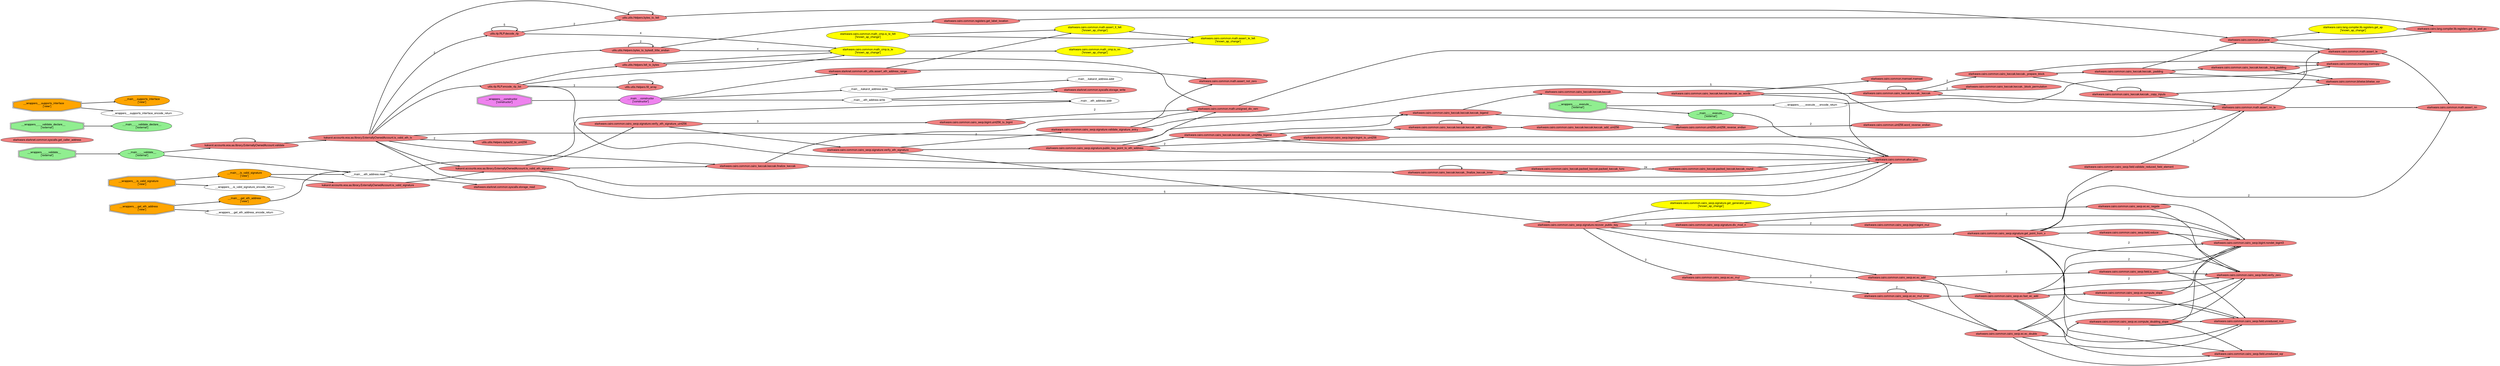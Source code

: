 // Call flow graph
digraph externally_owned_account {
	graph [fontname="Helvetica,Arial,sans-serif" fontsize=20 layout=dot newrank=true rankdir=LR]
	node [fontname="Helvetica,Arial,sans-serif" pencolor="#00000044" shape="rect, plaintext" style=filled]
	edge [arrowsize=0.5 fontname="Helvetica,Arial,sans-serif" labeldistance=3 labelfontcolor="#00000080" penwidth=2]
	0 [label="starkware.cairo.common.alloc.alloc" color="" fillcolor=lightcoral shape=oval style=filled]
	3 [label="starkware.cairo.common.memcpy.memcpy" color="" fillcolor=lightcoral shape=oval style=filled]
	18 [label="starkware.cairo.lang.compiler.lib.registers.get_fp_and_pc" color="" fillcolor=lightcoral shape=oval style=filled]
	19 [label="starkware.cairo.lang.compiler.lib.registers.get_ap\l['known_ap_change']" color="" fillcolor=yellow shape=oval style=filled]
	24 [label="starkware.cairo.common.math.assert_not_zero" color="" fillcolor=lightcoral shape=oval style=filled]
	29 [label="starkware.cairo.common.math.assert_nn" color="" fillcolor=lightcoral shape=oval style=filled]
	33 [label="starkware.cairo.common.math.assert_le" color="" fillcolor=lightcoral shape=oval style=filled]
	38 [label="starkware.cairo.common.math.assert_nn_le" color="" fillcolor=lightcoral shape=oval style=filled]
	47 [label="starkware.cairo.common.math.assert_le_felt\l['known_ap_change']" color="" fillcolor=yellow shape=oval style=filled]
	92 [label="starkware.cairo.common.math.assert_lt_felt\l['known_ap_change']" color="" fillcolor=yellow shape=oval style=filled]
	103 [label="starkware.cairo.common.math.unsigned_div_rem" color="" fillcolor=lightcoral shape=oval style=filled]
	118 [label="starkware.starknet.common.syscalls.get_caller_address" color="" fillcolor=lightcoral shape=oval style=filled]
	125 [label="starkware.starknet.common.syscalls.storage_read" color="" fillcolor=lightcoral shape=oval style=filled]
	133 [label="starkware.starknet.common.syscalls.storage_write" color="" fillcolor=lightcoral shape=oval style=filled]
	141 [label="starkware.starknet.common.eth_utils.assert_eth_address_range" color="" fillcolor=lightcoral shape=oval style=filled]
	152 [label="starkware.cairo.common.math_cmp.is_nn\l['known_ap_change']" color="" fillcolor=yellow shape=oval style=filled]
	185 [label="starkware.cairo.common.math_cmp.is_le\l['known_ap_change']" color="" fillcolor=yellow shape=oval style=filled]
	190 [label="starkware.cairo.common.math_cmp.is_le_felt\l['known_ap_change']" color="" fillcolor=yellow shape=oval style=filled]
	210 [label="starkware.cairo.common.bitwise.bitwise_xor" color="" fillcolor=lightcoral shape=oval style=filled]
	216 [label="starkware.cairo.common.registers.get_label_location" color="" fillcolor=lightcoral shape=oval style=filled]
	222 [label="starkware.cairo.common.cairo_keccak.packed_keccak.keccak_round" color="" fillcolor=lightcoral shape=oval style=filled]
	1024 [label="starkware.cairo.common.cairo_keccak.packed_keccak.packed_keccak_func" color="" fillcolor=lightcoral shape=oval style=filled]
	1123 [label="starkware.cairo.common.memset.memset" color="" fillcolor=lightcoral shape=oval style=filled]
	1134 [label="starkware.cairo.common.pow.pow" color="" fillcolor=lightcoral shape=oval style=filled]
	1177 [label="starkware.cairo.common.uint256.word_reverse_endian" color="" fillcolor=lightcoral shape=oval style=filled]
	1218 [label="starkware.cairo.common.uint256.uint256_reverse_endian" color="" fillcolor=lightcoral shape=oval style=filled]
	1230 [label="starkware.cairo.common.cairo_keccak.keccak.keccak_uint256s_bigend" color="" fillcolor=lightcoral shape=oval style=filled]
	1253 [label="starkware.cairo.common.cairo_keccak.keccak.keccak_add_uint256" color="" fillcolor=lightcoral shape=oval style=filled]
	1283 [label="starkware.cairo.common.cairo_keccak.keccak.keccak_add_uint256s" color="" fillcolor=lightcoral shape=oval style=filled]
	1305 [label="starkware.cairo.common.cairo_keccak.keccak.keccak" color="" fillcolor=lightcoral shape=oval style=filled]
	1326 [label="starkware.cairo.common.cairo_keccak.keccak.keccak_bigend" color="" fillcolor=lightcoral shape=oval style=filled]
	1344 [label="starkware.cairo.common.cairo_keccak.keccak.keccak_as_words" color="" fillcolor=lightcoral shape=oval style=filled]
	1365 [label="starkware.cairo.common.cairo_keccak.keccak._prepare_block" color="" fillcolor=lightcoral shape=oval style=filled]
	1411 [label="starkware.cairo.common.cairo_keccak.keccak._copy_inputs" color="" fillcolor=lightcoral shape=oval style=filled]
	1448 [label="starkware.cairo.common.cairo_keccak.keccak._padding" color="" fillcolor=lightcoral shape=oval style=filled]
	1486 [label="starkware.cairo.common.cairo_keccak.keccak._long_padding" color="" fillcolor=lightcoral shape=oval style=filled]
	1528 [label="starkware.cairo.common.cairo_keccak.keccak._block_permutation" color="" fillcolor=lightcoral shape=oval style=filled]
	1531 [label="starkware.cairo.common.cairo_keccak.keccak._keccak" color="" fillcolor=lightcoral shape=oval style=filled]
	1581 [label="starkware.cairo.common.cairo_keccak.keccak.finalize_keccak" color="" fillcolor=lightcoral shape=oval style=filled]
	1606 [label="starkware.cairo.common.cairo_keccak.keccak._finalize_keccak_inner" color="" fillcolor=lightcoral shape=oval style=filled]
	1703 [label="starkware.cairo.common.cairo_secp.bigint.bigint_mul" color="" fillcolor=lightcoral shape=oval style=filled]
	1717 [label="starkware.cairo.common.cairo_secp.bigint.nondet_bigint3" color="" fillcolor=lightcoral shape=oval style=filled]
	1729 [label="starkware.cairo.common.cairo_secp.bigint.bigint_to_uint256" color="" fillcolor=lightcoral shape=oval style=filled]
	1751 [label="starkware.cairo.common.cairo_secp.bigint.uint256_to_bigint" color="" fillcolor=lightcoral shape=oval style=filled]
	1770 [label="starkware.cairo.common.cairo_secp.field.unreduced_mul" color="" fillcolor=lightcoral shape=oval style=filled]
	1790 [label="starkware.cairo.common.cairo_secp.field.unreduced_sqr" color="" fillcolor=lightcoral shape=oval style=filled]
	1806 [label="starkware.cairo.common.cairo_secp.field.verify_zero" color="" fillcolor=lightcoral shape=oval style=filled]
	1829 [label="starkware.cairo.common.cairo_secp.field.is_zero" color="" fillcolor=lightcoral shape=oval style=filled]
	1865 [label="starkware.cairo.common.cairo_secp.field.reduce" color="" fillcolor=lightcoral shape=oval style=filled]
	1878 [label="starkware.cairo.common.cairo_secp.field.validate_reduced_field_element" color="" fillcolor=lightcoral shape=oval style=filled]
	1918 [label="starkware.cairo.common.cairo_secp.ec.ec_negate" color="" fillcolor=lightcoral shape=oval style=filled]
	1934 [label="starkware.cairo.common.cairo_secp.ec.compute_doubling_slope" color="" fillcolor=lightcoral shape=oval style=filled]
	1978 [label="starkware.cairo.common.cairo_secp.ec.compute_slope" color="" fillcolor=lightcoral shape=oval style=filled]
	2002 [label="starkware.cairo.common.cairo_secp.ec.ec_double" color="" fillcolor=lightcoral shape=oval style=filled]
	2075 [label="starkware.cairo.common.cairo_secp.ec.fast_ec_add" color="" fillcolor=lightcoral shape=oval style=filled]
	2162 [label="starkware.cairo.common.cairo_secp.ec.ec_add" color="" fillcolor=lightcoral shape=oval style=filled]
	2218 [label="starkware.cairo.common.cairo_secp.ec.ec_mul_inner" color="" fillcolor=lightcoral shape=oval style=filled]
	2319 [label="starkware.cairo.common.cairo_secp.ec.ec_mul" color="" fillcolor=lightcoral shape=oval style=filled]
	2399 [label="starkware.cairo.common.cairo_secp.signature.get_generator_point\l['known_ap_change']" color="" fillcolor=yellow shape=oval style=filled]
	2412 [label="starkware.cairo.common.cairo_secp.signature.div_mod_n" color="" fillcolor=lightcoral shape=oval style=filled]
	2477 [label="starkware.cairo.common.cairo_secp.signature.validate_signature_entry" color="" fillcolor=lightcoral shape=oval style=filled]
	2526 [label="starkware.cairo.common.cairo_secp.signature.public_key_point_to_eth_address" color="" fillcolor=lightcoral shape=oval style=filled]
	2569 [label="starkware.cairo.common.cairo_secp.signature.get_point_from_x" color="" fillcolor=lightcoral shape=oval style=filled]
	2635 [label="starkware.cairo.common.cairo_secp.signature.recover_public_key" color="" fillcolor=lightcoral shape=oval style=filled]
	2721 [label="starkware.cairo.common.cairo_secp.signature.verify_eth_signature" color="" fillcolor=lightcoral shape=oval style=filled]
	2762 [label="starkware.cairo.common.cairo_secp.signature.verify_eth_signature_uint256" color="" fillcolor=lightcoral shape=oval style=filled]
	2794 [label="utils.utils.Helpers.bytes32_to_uint256" color="" fillcolor=lightcoral shape=oval style=filled]
	2917 [label="utils.utils.Helpers.fill_array" color="" fillcolor=lightcoral shape=oval style=filled]
	2931 [label="utils.utils.Helpers.bytes_to_bytes8_little_endian" color="" fillcolor=lightcoral shape=oval style=filled]
	3025 [label="utils.utils.Helpers.felt_to_bytes" color="" fillcolor=lightcoral shape=oval style=filled]
	3054 [label="utils.utils.Helpers.bytes_to_felt" color="" fillcolor=lightcoral shape=oval style=filled]
	3077 [label="utils.rlp.RLP.decode_rlp" color="" fillcolor=lightcoral shape=oval style=filled]
	3267 [label="utils.rlp.RLP.encode_rlp_list" color="" fillcolor=lightcoral shape=oval style=filled]
	3330 [label="kakarot.accounts.eoa.aa.library.ExternallyOwnedAccount.validate" color="" fillcolor=lightcoral shape=oval style=filled]
	3367 [label="kakarot.accounts.eoa.aa.library.ExternallyOwnedAccount.is_valid_eth_tx" color="" fillcolor=lightcoral shape=oval style=filled]
	3507 [label="kakarot.accounts.eoa.aa.library.ExternallyOwnedAccount.is_valid_eth_signature" color="" fillcolor=lightcoral shape=oval style=filled]
	3538 [label="kakarot.accounts.eoa.aa.library.ExternallyOwnedAccount.is_valid_signature" color="" fillcolor=lightcoral shape=oval style=filled]
	3555 [label="__main__.eth_address.addr" color="" fillcolor=white shape=oval style=solid]
	3560 [label="__main__.eth_address.read" color="" fillcolor=white shape=oval style=solid]
	3573 [label="__main__.eth_address.write" color="" fillcolor=white shape=oval style=solid]
	3585 [label="__main__.kakarot_address.addr" color="" fillcolor=white shape=oval style=solid]
	3590 [label="__main__.kakarot_address.write" color="" fillcolor=white shape=oval style=solid]
	3602 [label="__main__.constructor\l['constructor']" color="" fillcolor=violet shape=oval style=filled]
	3616 [label="__wrappers__.constructor\l['constructor']" color="" fillcolor=violet shape=doubleoctagon style=filled]
	3637 [label="__main__.__validate__\l['external']" color="" fillcolor=lightgreen shape=oval style=filled]
	3656 [label="__wrappers__.__validate__\l['external']" color="" fillcolor=lightgreen shape=doubleoctagon style=filled]
	3698 [label="__main__.__validate_declare__\l['external']" color="" fillcolor=lightgreen shape=oval style=filled]
	3707 [label="__wrappers__.__validate_declare__\l['external']" color="" fillcolor=lightgreen shape=doubleoctagon style=filled]
	3728 [label="__main__.__execute__\l['external']" color="" fillcolor=lightgreen shape=oval style=filled]
	3739 [label="__wrappers__.__execute___encode_return" color="" fillcolor=white shape=oval style=solid]
	3758 [label="__wrappers__.__execute__\l['external']" color="" fillcolor=lightgreen shape=doubleoctagon style=filled]
	3807 [label="__main__.get_eth_address\l['view']" color="" fillcolor=orange shape=oval style=filled]
	3813 [label="__wrappers__.get_eth_address_encode_return" color="" fillcolor=white shape=oval style=solid]
	3822 [label="__wrappers__.get_eth_address\l['view']" color="" fillcolor=orange shape=doubleoctagon style=filled]
	3839 [label="__main__.supports_interface\l['view']" color="" fillcolor=orange shape=oval style=filled]
	3855 [label="__wrappers__.supports_interface_encode_return" color="" fillcolor=white shape=oval style=solid]
	3864 [label="__wrappers__.supports_interface\l['view']" color="" fillcolor=orange shape=doubleoctagon style=filled]
	3884 [label="__main__.is_valid_signature\l['view']" color="" fillcolor=orange shape=oval style=filled]
	3903 [label="__wrappers__.is_valid_signature_encode_return" color="" fillcolor=white shape=oval style=solid]
	3912 [label="__wrappers__.is_valid_signature\l['view']" color="" fillcolor=orange shape=doubleoctagon style=filled]
	19 -> 18
	33 -> 29
	38 -> 29
	38 -> 33
	92 -> 47
	103 -> 33
	141 -> 92
	141 -> 24
	152 -> 47
	185 -> 152
	190 -> 47
	190 -> 92
	216 -> 18
	222 -> 0
	1024 -> 222 [label=24]
	1134 -> 19
	1134 -> 18
	1134 -> 33
	1218 -> 1177 [label=2]
	1230 -> 0
	1230 -> 1283
	1230 -> 1326
	1253 -> 1218
	1283 -> 1253
	1283 -> 1283
	1305 -> 1344
	1326 -> 1305
	1326 -> 1218
	1344 -> 0
	1344 -> 1123
	1344 -> 1531
	1365 -> 1411
	1365 -> 1448
	1365 -> 3
	1411 -> 38
	1411 -> 210
	1411 -> 1411
	1448 -> 1134
	1448 -> 210
	1448 -> 1486
	1486 -> 210 [label=2]
	1486 -> 3
	1531 -> 1365 [label=2]
	1531 -> 1528 [label=2]
	1531 -> 1531
	1531 -> 38
	1581 -> 103
	1581 -> 1606
	1606 -> 0
	1606 -> 1024
	1606 -> 1606
	1729 -> 38
	1751 -> 103 [label=2]
	1829 -> 1806 [label=2]
	1829 -> 1717
	1829 -> 1770
	1865 -> 1717
	1865 -> 1806
	1878 -> 38 [label=5]
	1918 -> 1717
	1918 -> 1806
	1934 -> 1717
	1934 -> 1790
	1934 -> 1770
	1934 -> 1806
	1978 -> 1717
	1978 -> 1770
	1978 -> 1806
	2002 -> 1934
	2002 -> 1790
	2002 -> 1717 [label=2]
	2002 -> 1806 [label=2]
	2002 -> 1770
	2075 -> 1978
	2075 -> 1790
	2075 -> 1717 [label=2]
	2075 -> 1806 [label=2]
	2075 -> 1770
	2162 -> 1829 [label=2]
	2162 -> 2075
	2162 -> 2002
	2218 -> 2002
	2218 -> 2218 [label=2]
	2218 -> 2075
	2319 -> 2218 [label=3]
	2319 -> 2162 [label=2]
	2412 -> 1717 [label=2]
	2412 -> 1703 [label=2]
	2477 -> 38 [label=5]
	2477 -> 24
	2526 -> 0
	2526 -> 1729 [label=2]
	2526 -> 1230
	2526 -> 103
	2569 -> 29 [label=2]
	2569 -> 1790 [label=2]
	2569 -> 1865
	2569 -> 1770
	2569 -> 1717
	2569 -> 1878
	2569 -> 1806
	2635 -> 2569
	2635 -> 2399
	2635 -> 2412 [label=2]
	2635 -> 2319 [label=2]
	2635 -> 1918
	2635 -> 2162
	2721 -> 2477 [label=2]
	2721 -> 2635
	2721 -> 2526
	2762 -> 1751 [label=3]
	2762 -> 2721
	2917 -> 2917
	2931 -> 185 [label=4]
	2931 -> 216
	2931 -> 2931 [label=2]
	3025 -> 103
	3025 -> 185
	3025 -> 3025
	3054 -> 1134
	3054 -> 3054
	3077 -> 185 [label=4]
	3077 -> 3077 [label=5]
	3077 -> 3054 [label=2]
	3267 -> 185
	3267 -> 0
	3267 -> 3025
	3267 -> 2917 [label=3]
	3330 -> 3367
	3330 -> 3330
	3367 -> 0 [label=5]
	3367 -> 3077 [label=2]
	3367 -> 3267
	3367 -> 2931
	3367 -> 1326
	3367 -> 3054
	3367 -> 2794 [label=2]
	3367 -> 1581
	3367 -> 3507
	3507 -> 0
	3507 -> 2762
	3507 -> 1581
	3538 -> 3507
	3560 -> 3555
	3560 -> 125
	3573 -> 3555
	3573 -> 133
	3590 -> 3585
	3590 -> 133
	3602 -> 141
	3602 -> 3573
	3602 -> 3590
	3616 -> 3602
	3637 -> 3560
	3637 -> 3330
	3656 -> 3637
	3707 -> 3698
	3728 -> 0
	3739 -> 3
	3758 -> 3728
	3758 -> 3739
	3807 -> 3560
	3822 -> 3807
	3822 -> 3813
	3864 -> 3839
	3864 -> 3855
	3884 -> 3560
	3884 -> 3538
	3912 -> 3884
	3912 -> 3903
}
